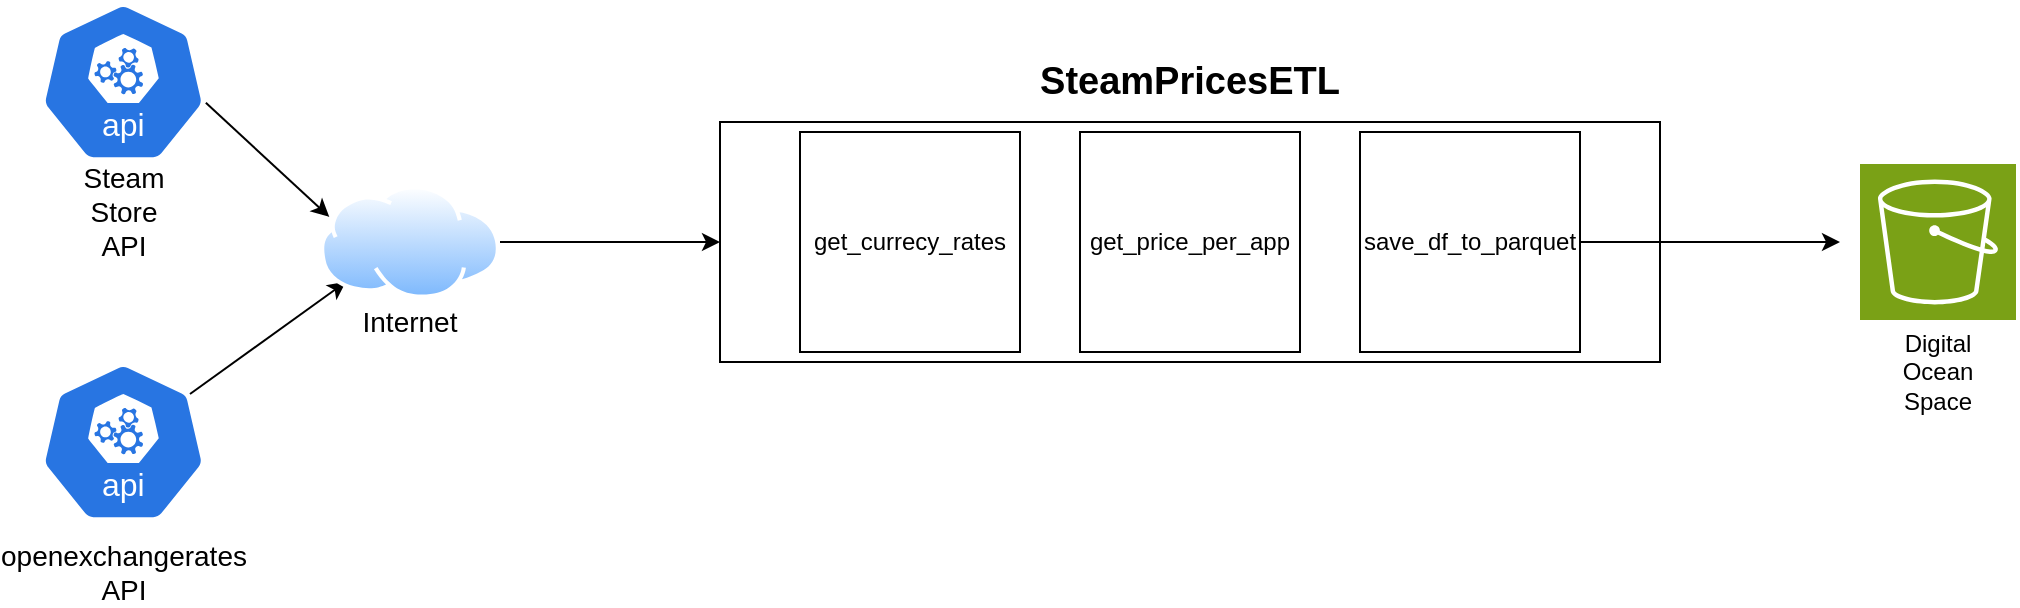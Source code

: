 <mxfile version="23.1.5" type="device">
  <diagram name="Page-1" id="fm7J_90gH_SMSmR-mzy0">
    <mxGraphModel dx="2236" dy="751" grid="1" gridSize="10" guides="1" tooltips="1" connect="1" arrows="1" fold="1" page="1" pageScale="1" pageWidth="850" pageHeight="1100" math="0" shadow="0">
      <root>
        <mxCell id="0" />
        <mxCell id="1" parent="0" />
        <mxCell id="x114zoovSG6hRaaN-Ttu-1" value="" style="sketch=0;points=[[0,0,0],[0.25,0,0],[0.5,0,0],[0.75,0,0],[1,0,0],[0,1,0],[0.25,1,0],[0.5,1,0],[0.75,1,0],[1,1,0],[0,0.25,0],[0,0.5,0],[0,0.75,0],[1,0.25,0],[1,0.5,0],[1,0.75,0]];outlineConnect=0;fontColor=#232F3E;fillColor=#7AA116;strokeColor=#ffffff;dashed=0;verticalLabelPosition=bottom;verticalAlign=top;align=center;html=1;fontSize=12;fontStyle=0;aspect=fixed;shape=mxgraph.aws4.resourceIcon;resIcon=mxgraph.aws4.s3;" vertex="1" parent="1">
          <mxGeometry x="820" y="281" width="78" height="78" as="geometry" />
        </mxCell>
        <mxCell id="x114zoovSG6hRaaN-Ttu-2" value="" style="aspect=fixed;sketch=0;html=1;dashed=0;whitespace=wrap;fillColor=#2875E2;strokeColor=#ffffff;points=[[0.005,0.63,0],[0.1,0.2,0],[0.9,0.2,0],[0.5,0,0],[0.995,0.63,0],[0.72,0.99,0],[0.5,1,0],[0.28,0.99,0]];shape=mxgraph.kubernetes.icon2;kubernetesLabel=1;prIcon=api" vertex="1" parent="1">
          <mxGeometry x="-90" y="200" width="83.34" height="80" as="geometry" />
        </mxCell>
        <mxCell id="x114zoovSG6hRaaN-Ttu-3" value="&lt;font style=&quot;font-size: 14px;&quot;&gt;Steam Store&lt;br&gt;API&lt;/font&gt;" style="text;html=1;align=center;verticalAlign=middle;whiteSpace=wrap;rounded=0;" vertex="1" parent="1">
          <mxGeometry x="-78.33" y="290" width="60" height="30" as="geometry" />
        </mxCell>
        <mxCell id="x114zoovSG6hRaaN-Ttu-5" value="" style="aspect=fixed;sketch=0;html=1;dashed=0;whitespace=wrap;fillColor=#2875E2;strokeColor=#ffffff;points=[[0.005,0.63,0],[0.1,0.2,0],[0.9,0.2,0],[0.5,0,0],[0.995,0.63,0],[0.72,0.99,0],[0.5,1,0],[0.28,0.99,0]];shape=mxgraph.kubernetes.icon2;kubernetesLabel=1;prIcon=api" vertex="1" parent="1">
          <mxGeometry x="-90" y="380" width="83.34" height="80" as="geometry" />
        </mxCell>
        <mxCell id="x114zoovSG6hRaaN-Ttu-6" value="&lt;font style=&quot;font-size: 14px;&quot;&gt;openexchangerates&lt;br&gt;API&lt;/font&gt;" style="text;html=1;align=center;verticalAlign=middle;whiteSpace=wrap;rounded=0;" vertex="1" parent="1">
          <mxGeometry x="-78.33" y="470" width="60" height="30" as="geometry" />
        </mxCell>
        <mxCell id="x114zoovSG6hRaaN-Ttu-7" value="" style="endArrow=classic;html=1;rounded=0;exitX=1;exitY=0.5;exitDx=0;exitDy=0;" edge="1" parent="1" source="x114zoovSG6hRaaN-Ttu-15">
          <mxGeometry width="50" height="50" relative="1" as="geometry">
            <mxPoint x="113.34" y="250" as="sourcePoint" />
            <mxPoint x="250" y="320" as="targetPoint" />
          </mxGeometry>
        </mxCell>
        <mxCell id="x114zoovSG6hRaaN-Ttu-8" value="" style="endArrow=classic;html=1;rounded=0;entryX=0;entryY=1;entryDx=0;entryDy=0;exitX=0.9;exitY=0.2;exitDx=0;exitDy=0;exitPerimeter=0;" edge="1" parent="1" source="x114zoovSG6hRaaN-Ttu-5" target="x114zoovSG6hRaaN-Ttu-15">
          <mxGeometry width="50" height="50" relative="1" as="geometry">
            <mxPoint x="-16.66" y="430" as="sourcePoint" />
            <mxPoint x="120" y="340" as="targetPoint" />
          </mxGeometry>
        </mxCell>
        <mxCell id="x114zoovSG6hRaaN-Ttu-9" value="" style="rounded=0;whiteSpace=wrap;html=1;" vertex="1" parent="1">
          <mxGeometry x="250" y="260" width="470" height="120" as="geometry" />
        </mxCell>
        <mxCell id="x114zoovSG6hRaaN-Ttu-10" value="get_currecy_rates" style="whiteSpace=wrap;html=1;aspect=fixed;" vertex="1" parent="1">
          <mxGeometry x="290" y="265" width="110" height="110" as="geometry" />
        </mxCell>
        <mxCell id="x114zoovSG6hRaaN-Ttu-11" value="get_price_per_app" style="whiteSpace=wrap;html=1;aspect=fixed;" vertex="1" parent="1">
          <mxGeometry x="430" y="265" width="110" height="110" as="geometry" />
        </mxCell>
        <mxCell id="x114zoovSG6hRaaN-Ttu-12" value="save_df_to_parquet" style="whiteSpace=wrap;html=1;aspect=fixed;" vertex="1" parent="1">
          <mxGeometry x="570" y="265" width="110" height="110" as="geometry" />
        </mxCell>
        <mxCell id="x114zoovSG6hRaaN-Ttu-13" value="" style="endArrow=classic;html=1;rounded=0;" edge="1" parent="1">
          <mxGeometry width="50" height="50" relative="1" as="geometry">
            <mxPoint x="680" y="320" as="sourcePoint" />
            <mxPoint x="810" y="320" as="targetPoint" />
          </mxGeometry>
        </mxCell>
        <mxCell id="x114zoovSG6hRaaN-Ttu-14" value="Digital&lt;br&gt;Ocean&lt;br&gt;Space" style="text;html=1;align=center;verticalAlign=middle;whiteSpace=wrap;rounded=0;" vertex="1" parent="1">
          <mxGeometry x="829" y="370" width="60" height="30" as="geometry" />
        </mxCell>
        <mxCell id="x114zoovSG6hRaaN-Ttu-15" value="" style="image;aspect=fixed;perimeter=ellipsePerimeter;html=1;align=center;shadow=0;dashed=0;spacingTop=3;image=img/lib/active_directory/internet_cloud.svg;" vertex="1" parent="1">
          <mxGeometry x="50" y="291.65" width="90" height="56.7" as="geometry" />
        </mxCell>
        <mxCell id="x114zoovSG6hRaaN-Ttu-16" value="" style="endArrow=classic;html=1;rounded=0;entryX=0;entryY=0.25;entryDx=0;entryDy=0;exitX=0.995;exitY=0.63;exitDx=0;exitDy=0;exitPerimeter=0;" edge="1" parent="1" source="x114zoovSG6hRaaN-Ttu-2" target="x114zoovSG6hRaaN-Ttu-15">
          <mxGeometry width="50" height="50" relative="1" as="geometry">
            <mxPoint x="-18.33" y="255" as="sourcePoint" />
            <mxPoint x="73.67" y="190" as="targetPoint" />
          </mxGeometry>
        </mxCell>
        <mxCell id="x114zoovSG6hRaaN-Ttu-17" value="&lt;font style=&quot;font-size: 19px;&quot;&gt;&lt;b&gt;SteamPricesETL&lt;/b&gt;&lt;/font&gt;" style="text;html=1;align=center;verticalAlign=middle;whiteSpace=wrap;rounded=0;" vertex="1" parent="1">
          <mxGeometry x="455" y="225" width="60" height="30" as="geometry" />
        </mxCell>
        <mxCell id="x114zoovSG6hRaaN-Ttu-18" value="&lt;font style=&quot;font-size: 14px;&quot;&gt;Internet&lt;/font&gt;" style="text;html=1;align=center;verticalAlign=middle;whiteSpace=wrap;rounded=0;" vertex="1" parent="1">
          <mxGeometry x="65" y="345" width="60" height="30" as="geometry" />
        </mxCell>
      </root>
    </mxGraphModel>
  </diagram>
</mxfile>
